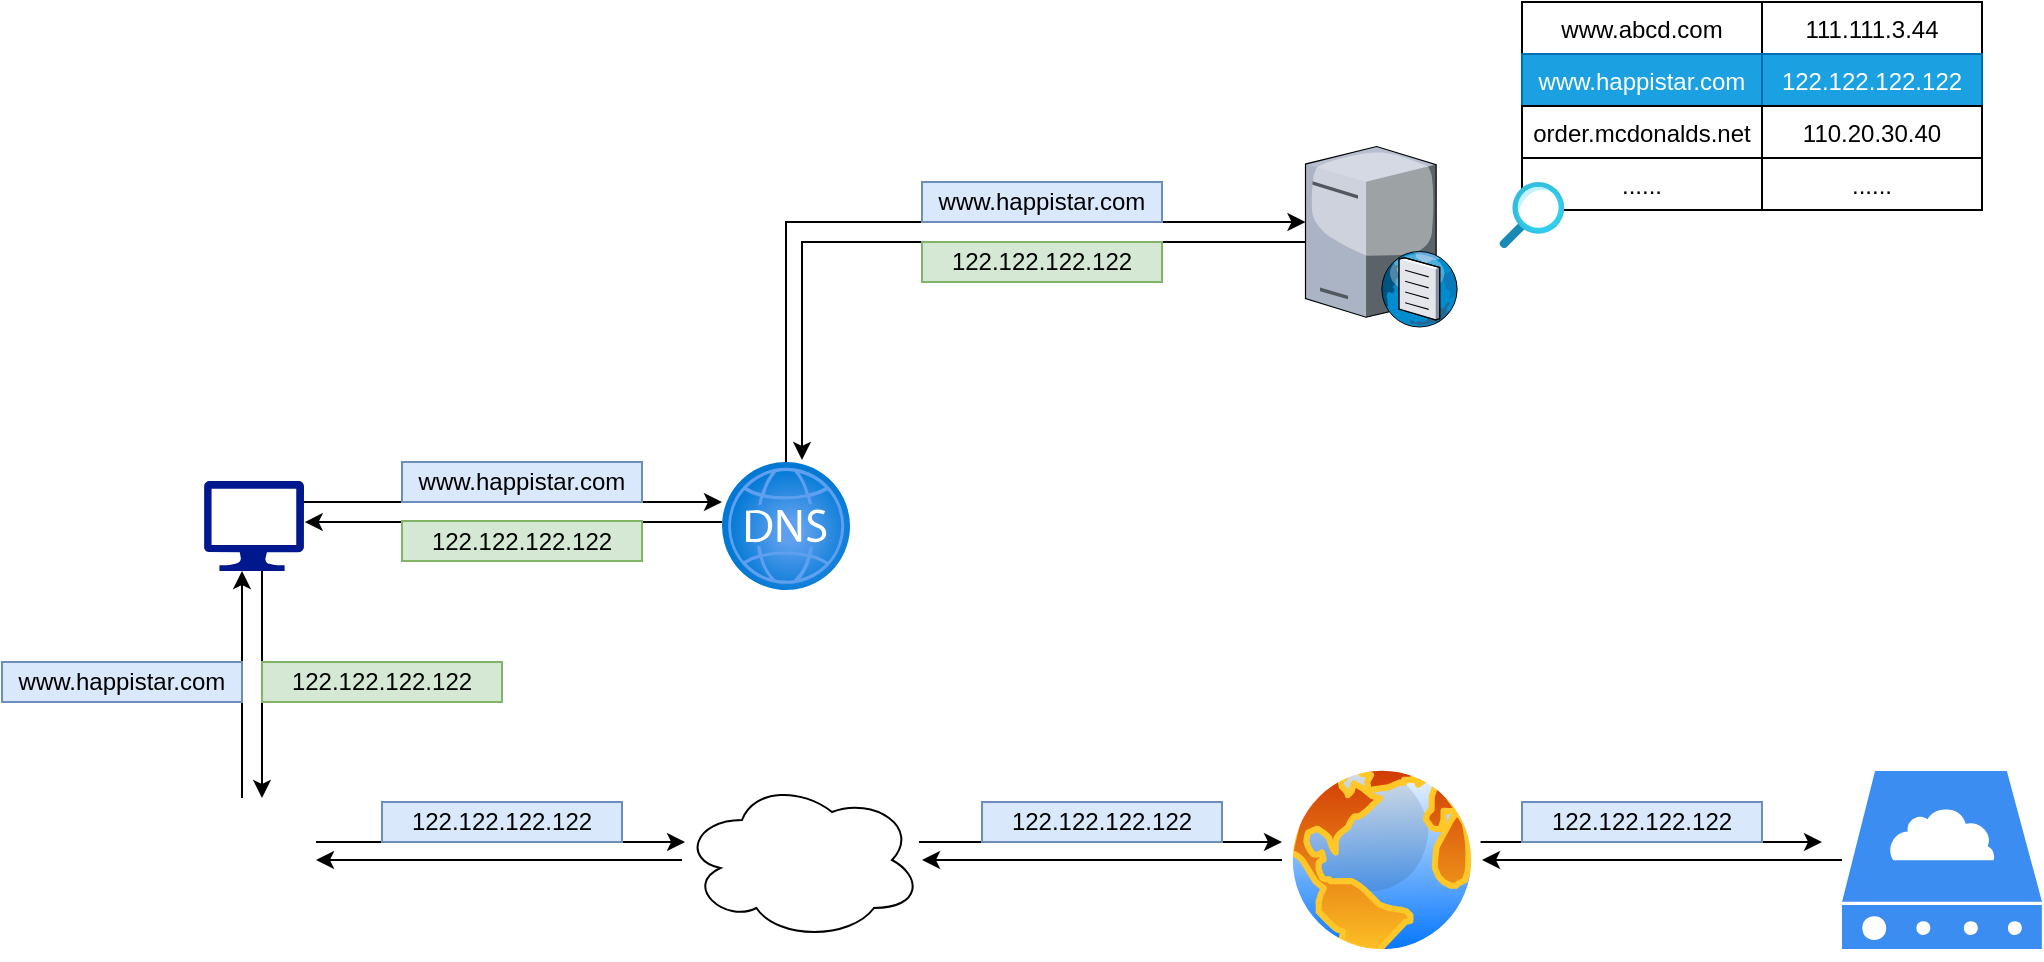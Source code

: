 <mxfile version="14.3.0" type="github">
  <diagram id="l8hXMBHkgcEJcSW0mbfh" name="Page-1">
    <mxGraphModel dx="788" dy="538" grid="1" gridSize="10" guides="1" tooltips="1" connect="1" arrows="1" fold="1" page="1" pageScale="1" pageWidth="1169" pageHeight="827" math="0" shadow="0">
      <root>
        <mxCell id="0" />
        <mxCell id="1" parent="0" />
        <mxCell id="qojFPFEIn5ypN-THC_9b-14" value="" style="edgeStyle=orthogonalEdgeStyle;rounded=0;orthogonalLoop=1;jettySize=auto;html=1;" edge="1" parent="1" source="qojFPFEIn5ypN-THC_9b-5" target="qojFPFEIn5ypN-THC_9b-6">
          <mxGeometry relative="1" as="geometry">
            <Array as="points">
              <mxPoint x="190" y="370" />
              <mxPoint x="190" y="370" />
            </Array>
          </mxGeometry>
        </mxCell>
        <mxCell id="qojFPFEIn5ypN-THC_9b-26" style="edgeStyle=orthogonalEdgeStyle;rounded=0;orthogonalLoop=1;jettySize=auto;html=1;" edge="1" parent="1" source="qojFPFEIn5ypN-THC_9b-5" target="qojFPFEIn5ypN-THC_9b-8">
          <mxGeometry relative="1" as="geometry">
            <Array as="points">
              <mxPoint x="330" y="460" />
              <mxPoint x="330" y="460" />
            </Array>
          </mxGeometry>
        </mxCell>
        <mxCell id="qojFPFEIn5ypN-THC_9b-5" value="" style="shape=image;html=1;verticalAlign=top;verticalLabelPosition=bottom;labelBackgroundColor=#ffffff;imageAspect=0;aspect=fixed;image=https://cdn3.iconfinder.com/data/icons/social-network-30/512/social-09-128.png" vertex="1" parent="1">
          <mxGeometry x="165" y="438" width="62" height="62" as="geometry" />
        </mxCell>
        <mxCell id="qojFPFEIn5ypN-THC_9b-15" value="" style="edgeStyle=orthogonalEdgeStyle;rounded=0;orthogonalLoop=1;jettySize=auto;html=1;" edge="1" parent="1">
          <mxGeometry relative="1" as="geometry">
            <mxPoint x="200" y="324.5" as="sourcePoint" />
            <mxPoint x="200" y="438.0" as="targetPoint" />
            <Array as="points">
              <mxPoint x="200" y="400" />
              <mxPoint x="200" y="400" />
            </Array>
          </mxGeometry>
        </mxCell>
        <mxCell id="qojFPFEIn5ypN-THC_9b-19" style="edgeStyle=orthogonalEdgeStyle;rounded=0;orthogonalLoop=1;jettySize=auto;html=1;" edge="1" parent="1" source="qojFPFEIn5ypN-THC_9b-6" target="qojFPFEIn5ypN-THC_9b-9">
          <mxGeometry relative="1" as="geometry">
            <Array as="points">
              <mxPoint x="360" y="290" />
              <mxPoint x="360" y="290" />
            </Array>
          </mxGeometry>
        </mxCell>
        <mxCell id="qojFPFEIn5ypN-THC_9b-6" value="" style="aspect=fixed;pointerEvents=1;shadow=0;dashed=0;html=1;strokeColor=none;labelPosition=center;verticalLabelPosition=bottom;verticalAlign=top;align=center;fillColor=#00188D;shape=mxgraph.azure.computer" vertex="1" parent="1">
          <mxGeometry x="171" y="279.5" width="50" height="45" as="geometry" />
        </mxCell>
        <mxCell id="qojFPFEIn5ypN-THC_9b-25" style="edgeStyle=orthogonalEdgeStyle;rounded=0;orthogonalLoop=1;jettySize=auto;html=1;entryX=0.625;entryY=-0.016;entryDx=0;entryDy=0;entryPerimeter=0;" edge="1" parent="1" source="qojFPFEIn5ypN-THC_9b-7" target="qojFPFEIn5ypN-THC_9b-9">
          <mxGeometry relative="1" as="geometry">
            <Array as="points">
              <mxPoint x="470" y="160" />
            </Array>
          </mxGeometry>
        </mxCell>
        <mxCell id="qojFPFEIn5ypN-THC_9b-7" value="" style="verticalLabelPosition=bottom;aspect=fixed;html=1;verticalAlign=top;strokeColor=none;align=center;outlineConnect=0;shape=mxgraph.citrix.dns_server;" vertex="1" parent="1">
          <mxGeometry x="721.75" y="110" width="76.5" height="92.5" as="geometry" />
        </mxCell>
        <mxCell id="qojFPFEIn5ypN-THC_9b-30" style="edgeStyle=orthogonalEdgeStyle;rounded=0;orthogonalLoop=1;jettySize=auto;html=1;" edge="1" parent="1" source="qojFPFEIn5ypN-THC_9b-8">
          <mxGeometry relative="1" as="geometry">
            <mxPoint x="710" y="460" as="targetPoint" />
            <Array as="points">
              <mxPoint x="710" y="460" />
            </Array>
          </mxGeometry>
        </mxCell>
        <mxCell id="qojFPFEIn5ypN-THC_9b-36" style="edgeStyle=orthogonalEdgeStyle;rounded=0;orthogonalLoop=1;jettySize=auto;html=1;" edge="1" parent="1" source="qojFPFEIn5ypN-THC_9b-8" target="qojFPFEIn5ypN-THC_9b-5">
          <mxGeometry relative="1" as="geometry" />
        </mxCell>
        <mxCell id="qojFPFEIn5ypN-THC_9b-8" value="" style="ellipse;shape=cloud;whiteSpace=wrap;html=1;" vertex="1" parent="1">
          <mxGeometry x="410" y="429" width="120" height="80" as="geometry" />
        </mxCell>
        <mxCell id="qojFPFEIn5ypN-THC_9b-20" style="edgeStyle=orthogonalEdgeStyle;rounded=0;orthogonalLoop=1;jettySize=auto;html=1;entryX=1.007;entryY=0.456;entryDx=0;entryDy=0;entryPerimeter=0;" edge="1" parent="1" source="qojFPFEIn5ypN-THC_9b-9" target="qojFPFEIn5ypN-THC_9b-6">
          <mxGeometry relative="1" as="geometry">
            <mxPoint x="230" y="302" as="targetPoint" />
            <Array as="points">
              <mxPoint x="350" y="300" />
              <mxPoint x="350" y="300" />
            </Array>
          </mxGeometry>
        </mxCell>
        <mxCell id="qojFPFEIn5ypN-THC_9b-24" style="edgeStyle=orthogonalEdgeStyle;rounded=0;orthogonalLoop=1;jettySize=auto;html=1;" edge="1" parent="1" source="qojFPFEIn5ypN-THC_9b-9" target="qojFPFEIn5ypN-THC_9b-7">
          <mxGeometry relative="1" as="geometry">
            <Array as="points">
              <mxPoint x="462" y="150" />
            </Array>
          </mxGeometry>
        </mxCell>
        <mxCell id="qojFPFEIn5ypN-THC_9b-9" value="" style="aspect=fixed;html=1;points=[];align=center;image;fontSize=12;image=img/lib/azure2/networking/DNS_Zones.svg;" vertex="1" parent="1">
          <mxGeometry x="430" y="270" width="64" height="64" as="geometry" />
        </mxCell>
        <mxCell id="qojFPFEIn5ypN-THC_9b-33" style="edgeStyle=orthogonalEdgeStyle;rounded=0;orthogonalLoop=1;jettySize=auto;html=1;" edge="1" parent="1" source="qojFPFEIn5ypN-THC_9b-10">
          <mxGeometry relative="1" as="geometry">
            <mxPoint x="980" y="460" as="targetPoint" />
            <Array as="points">
              <mxPoint x="870" y="460" />
              <mxPoint x="870" y="460" />
            </Array>
          </mxGeometry>
        </mxCell>
        <mxCell id="qojFPFEIn5ypN-THC_9b-35" style="edgeStyle=orthogonalEdgeStyle;rounded=0;orthogonalLoop=1;jettySize=auto;html=1;" edge="1" parent="1" source="qojFPFEIn5ypN-THC_9b-10" target="qojFPFEIn5ypN-THC_9b-8">
          <mxGeometry relative="1" as="geometry" />
        </mxCell>
        <mxCell id="qojFPFEIn5ypN-THC_9b-10" value="" style="aspect=fixed;perimeter=ellipsePerimeter;html=1;align=center;shadow=0;dashed=0;spacingTop=3;image;image=img/lib/active_directory/internet_globe.svg;" vertex="1" parent="1">
          <mxGeometry x="710" y="419" width="100" height="100" as="geometry" />
        </mxCell>
        <mxCell id="qojFPFEIn5ypN-THC_9b-34" style="edgeStyle=orthogonalEdgeStyle;rounded=0;orthogonalLoop=1;jettySize=auto;html=1;entryX=1;entryY=0.5;entryDx=0;entryDy=0;" edge="1" parent="1" source="qojFPFEIn5ypN-THC_9b-11" target="qojFPFEIn5ypN-THC_9b-10">
          <mxGeometry relative="1" as="geometry" />
        </mxCell>
        <mxCell id="qojFPFEIn5ypN-THC_9b-11" value="" style="html=1;aspect=fixed;strokeColor=none;shadow=0;align=center;verticalAlign=top;fillColor=#3B8DF1;shape=mxgraph.gcp2.cloud_server" vertex="1" parent="1">
          <mxGeometry x="990" y="424.5" width="100" height="89" as="geometry" />
        </mxCell>
        <mxCell id="qojFPFEIn5ypN-THC_9b-38" value="www.happistar.com" style="whiteSpace=wrap;html=1;fillColor=#dae8fc;strokeColor=#6c8ebf;" vertex="1" parent="1">
          <mxGeometry x="70" y="370" width="120" height="20" as="geometry" />
        </mxCell>
        <mxCell id="qojFPFEIn5ypN-THC_9b-39" value="www.happistar.com" style="whiteSpace=wrap;html=1;fillColor=#dae8fc;strokeColor=#6c8ebf;" vertex="1" parent="1">
          <mxGeometry x="270" y="270" width="120" height="20" as="geometry" />
        </mxCell>
        <mxCell id="qojFPFEIn5ypN-THC_9b-40" value="www.happistar.com" style="whiteSpace=wrap;html=1;fillColor=#dae8fc;strokeColor=#6c8ebf;" vertex="1" parent="1">
          <mxGeometry x="530" y="130" width="120" height="20" as="geometry" />
        </mxCell>
        <mxCell id="qojFPFEIn5ypN-THC_9b-41" value="&lt;span&gt;122.122.122.122&lt;/span&gt;" style="whiteSpace=wrap;html=1;fillColor=#d5e8d4;strokeColor=#82b366;" vertex="1" parent="1">
          <mxGeometry x="530" y="160" width="120" height="20" as="geometry" />
        </mxCell>
        <mxCell id="qojFPFEIn5ypN-THC_9b-42" value="&lt;span&gt;122.122.122.122&lt;/span&gt;" style="whiteSpace=wrap;html=1;fillColor=#d5e8d4;strokeColor=#82b366;" vertex="1" parent="1">
          <mxGeometry x="270" y="299.5" width="120" height="20" as="geometry" />
        </mxCell>
        <mxCell id="qojFPFEIn5ypN-THC_9b-43" value="&lt;span&gt;122.122.122.122&lt;/span&gt;" style="whiteSpace=wrap;html=1;fillColor=#d5e8d4;strokeColor=#82b366;" vertex="1" parent="1">
          <mxGeometry x="200" y="370" width="120" height="20" as="geometry" />
        </mxCell>
        <mxCell id="qojFPFEIn5ypN-THC_9b-44" value="122.122.122.122" style="whiteSpace=wrap;html=1;fillColor=#dae8fc;strokeColor=#6c8ebf;" vertex="1" parent="1">
          <mxGeometry x="260" y="440" width="120" height="20" as="geometry" />
        </mxCell>
        <mxCell id="qojFPFEIn5ypN-THC_9b-45" value="122.122.122.122" style="whiteSpace=wrap;html=1;fillColor=#dae8fc;strokeColor=#6c8ebf;" vertex="1" parent="1">
          <mxGeometry x="560" y="440" width="120" height="20" as="geometry" />
        </mxCell>
        <mxCell id="qojFPFEIn5ypN-THC_9b-46" value="122.122.122.122" style="whiteSpace=wrap;html=1;fillColor=#dae8fc;strokeColor=#6c8ebf;" vertex="1" parent="1">
          <mxGeometry x="830" y="440" width="120" height="20" as="geometry" />
        </mxCell>
        <mxCell id="qojFPFEIn5ypN-THC_9b-69" value="111.111.3.44" style="swimlane;fontStyle=0;childLayout=stackLayout;horizontal=1;startSize=26;fillColor=none;horizontalStack=0;resizeParent=1;resizeParentMax=0;resizeLast=0;collapsible=1;marginBottom=0;strokeColor=#000000;verticalAlign=middle;align=center;" vertex="1" parent="1">
          <mxGeometry x="950" y="40" width="110" height="104" as="geometry" />
        </mxCell>
        <mxCell id="qojFPFEIn5ypN-THC_9b-70" value="122.122.122.122" style="text;fillColor=#1ba1e2;align=center;verticalAlign=middle;spacingLeft=4;spacingRight=4;overflow=hidden;rotatable=0;points=[[0,0.5],[1,0.5]];portConstraint=eastwest;strokeColor=#006EAF;fontColor=#ffffff;" vertex="1" parent="qojFPFEIn5ypN-THC_9b-69">
          <mxGeometry y="26" width="110" height="26" as="geometry" />
        </mxCell>
        <mxCell id="qojFPFEIn5ypN-THC_9b-71" value="110.20.30.40" style="text;fillColor=none;align=center;verticalAlign=middle;spacingLeft=4;spacingRight=4;overflow=hidden;rotatable=0;points=[[0,0.5],[1,0.5]];portConstraint=eastwest;strokeColor=#000000;" vertex="1" parent="qojFPFEIn5ypN-THC_9b-69">
          <mxGeometry y="52" width="110" height="26" as="geometry" />
        </mxCell>
        <mxCell id="qojFPFEIn5ypN-THC_9b-72" value="......" style="text;fillColor=none;align=center;verticalAlign=middle;spacingLeft=4;spacingRight=4;overflow=hidden;rotatable=0;points=[[0,0.5],[1,0.5]];portConstraint=eastwest;strokeColor=#000000;" vertex="1" parent="qojFPFEIn5ypN-THC_9b-69">
          <mxGeometry y="78" width="110" height="26" as="geometry" />
        </mxCell>
        <mxCell id="qojFPFEIn5ypN-THC_9b-73" value="www.abcd.com" style="swimlane;fontStyle=0;childLayout=stackLayout;horizontal=1;startSize=26;fillColor=none;horizontalStack=0;resizeParent=1;resizeParentMax=0;resizeLast=0;collapsible=1;marginBottom=0;strokeColor=#000000;verticalAlign=middle;align=center;" vertex="1" parent="1">
          <mxGeometry x="830" y="40" width="120" height="104" as="geometry" />
        </mxCell>
        <mxCell id="qojFPFEIn5ypN-THC_9b-74" value="www.happistar.com" style="text;fillColor=#1ba1e2;align=center;verticalAlign=top;spacingLeft=4;spacingRight=4;overflow=hidden;rotatable=0;points=[[0,0.5],[1,0.5]];portConstraint=eastwest;strokeColor=#006EAF;fontColor=#ffffff;" vertex="1" parent="qojFPFEIn5ypN-THC_9b-73">
          <mxGeometry y="26" width="120" height="26" as="geometry" />
        </mxCell>
        <mxCell id="qojFPFEIn5ypN-THC_9b-75" value="order.mcdonalds.net" style="text;fillColor=none;align=center;verticalAlign=middle;spacingLeft=4;spacingRight=4;overflow=hidden;rotatable=0;points=[[0,0.5],[1,0.5]];portConstraint=eastwest;strokeColor=#000000;" vertex="1" parent="qojFPFEIn5ypN-THC_9b-73">
          <mxGeometry y="52" width="120" height="26" as="geometry" />
        </mxCell>
        <mxCell id="qojFPFEIn5ypN-THC_9b-76" value="......" style="text;fillColor=none;align=center;verticalAlign=top;spacingLeft=4;spacingRight=4;overflow=hidden;rotatable=0;points=[[0,0.5],[1,0.5]];portConstraint=eastwest;strokeColor=#000000;" vertex="1" parent="qojFPFEIn5ypN-THC_9b-73">
          <mxGeometry y="78" width="120" height="26" as="geometry" />
        </mxCell>
        <mxCell id="qojFPFEIn5ypN-THC_9b-77" value="" style="aspect=fixed;html=1;points=[];align=center;image;fontSize=12;image=img/lib/azure2/general/Search.svg;strokeColor=#000000;" vertex="1" parent="1">
          <mxGeometry x="780" y="130" width="110" height="33" as="geometry" />
        </mxCell>
      </root>
    </mxGraphModel>
  </diagram>
</mxfile>
